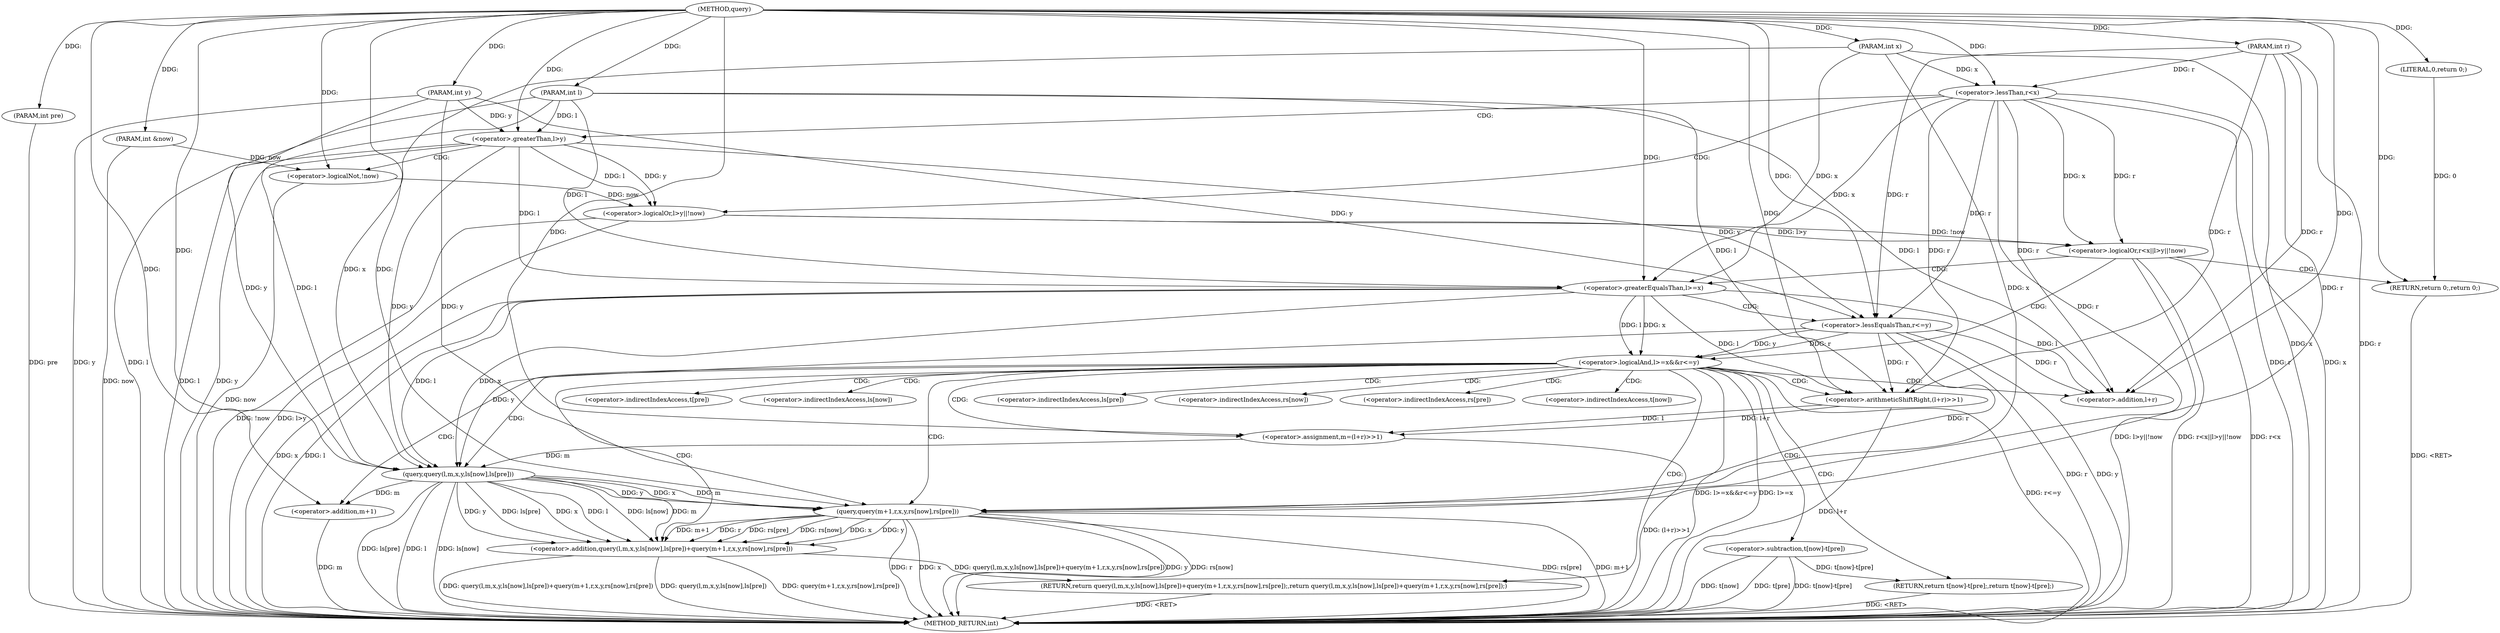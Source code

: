 digraph "query" {  
"1000439" [label = "(METHOD,query)" ]
"1000510" [label = "(METHOD_RETURN,int)" ]
"1000440" [label = "(PARAM,int l)" ]
"1000441" [label = "(PARAM,int r)" ]
"1000442" [label = "(PARAM,int x)" ]
"1000443" [label = "(PARAM,int y)" ]
"1000444" [label = "(PARAM,int &now)" ]
"1000445" [label = "(PARAM,int pre)" ]
"1000477" [label = "(<operator>.assignment,m=(l+r)>>1)" ]
"1000484" [label = "(RETURN,return query(l,m,x,y,ls[now],ls[pre])+query(m+1,r,x,y,rs[now],rs[pre]);,return query(l,m,x,y,ls[now],ls[pre])+query(m+1,r,x,y,rs[now],rs[pre]);)" ]
"1000448" [label = "(<operator>.logicalOr,r<x||l>y||!now)" ]
"1000458" [label = "(RETURN,return 0;,return 0;)" ]
"1000461" [label = "(<operator>.logicalAnd,l>=x&&r<=y)" ]
"1000468" [label = "(RETURN,return t[now]-t[pre];,return t[now]-t[pre];)" ]
"1000485" [label = "(<operator>.addition,query(l,m,x,y,ls[now],ls[pre])+query(m+1,r,x,y,rs[now],rs[pre]))" ]
"1000459" [label = "(LITERAL,0,return 0;)" ]
"1000469" [label = "(<operator>.subtraction,t[now]-t[pre])" ]
"1000479" [label = "(<operator>.arithmeticShiftRight,(l+r)>>1)" ]
"1000449" [label = "(<operator>.lessThan,r<x)" ]
"1000452" [label = "(<operator>.logicalOr,l>y||!now)" ]
"1000462" [label = "(<operator>.greaterEqualsThan,l>=x)" ]
"1000465" [label = "(<operator>.lessEqualsThan,r<=y)" ]
"1000480" [label = "(<operator>.addition,l+r)" ]
"1000486" [label = "(query,query(l,m,x,y,ls[now],ls[pre]))" ]
"1000497" [label = "(query,query(m+1,r,x,y,rs[now],rs[pre]))" ]
"1000453" [label = "(<operator>.greaterThan,l>y)" ]
"1000456" [label = "(<operator>.logicalNot,!now)" ]
"1000498" [label = "(<operator>.addition,m+1)" ]
"1000470" [label = "(<operator>.indirectIndexAccess,t[now])" ]
"1000473" [label = "(<operator>.indirectIndexAccess,t[pre])" ]
"1000491" [label = "(<operator>.indirectIndexAccess,ls[now])" ]
"1000494" [label = "(<operator>.indirectIndexAccess,ls[pre])" ]
"1000504" [label = "(<operator>.indirectIndexAccess,rs[now])" ]
"1000507" [label = "(<operator>.indirectIndexAccess,rs[pre])" ]
  "1000468" -> "1000510"  [ label = "DDG: <RET>"] 
  "1000440" -> "1000510"  [ label = "DDG: l"] 
  "1000441" -> "1000510"  [ label = "DDG: r"] 
  "1000442" -> "1000510"  [ label = "DDG: x"] 
  "1000443" -> "1000510"  [ label = "DDG: y"] 
  "1000444" -> "1000510"  [ label = "DDG: now"] 
  "1000445" -> "1000510"  [ label = "DDG: pre"] 
  "1000449" -> "1000510"  [ label = "DDG: r"] 
  "1000449" -> "1000510"  [ label = "DDG: x"] 
  "1000448" -> "1000510"  [ label = "DDG: r<x"] 
  "1000453" -> "1000510"  [ label = "DDG: l"] 
  "1000453" -> "1000510"  [ label = "DDG: y"] 
  "1000452" -> "1000510"  [ label = "DDG: l>y"] 
  "1000456" -> "1000510"  [ label = "DDG: now"] 
  "1000452" -> "1000510"  [ label = "DDG: !now"] 
  "1000448" -> "1000510"  [ label = "DDG: l>y||!now"] 
  "1000448" -> "1000510"  [ label = "DDG: r<x||l>y||!now"] 
  "1000462" -> "1000510"  [ label = "DDG: l"] 
  "1000462" -> "1000510"  [ label = "DDG: x"] 
  "1000461" -> "1000510"  [ label = "DDG: l>=x"] 
  "1000465" -> "1000510"  [ label = "DDG: r"] 
  "1000465" -> "1000510"  [ label = "DDG: y"] 
  "1000461" -> "1000510"  [ label = "DDG: r<=y"] 
  "1000461" -> "1000510"  [ label = "DDG: l>=x&&r<=y"] 
  "1000479" -> "1000510"  [ label = "DDG: l+r"] 
  "1000477" -> "1000510"  [ label = "DDG: (l+r)>>1"] 
  "1000486" -> "1000510"  [ label = "DDG: l"] 
  "1000486" -> "1000510"  [ label = "DDG: ls[now]"] 
  "1000486" -> "1000510"  [ label = "DDG: ls[pre]"] 
  "1000485" -> "1000510"  [ label = "DDG: query(l,m,x,y,ls[now],ls[pre])"] 
  "1000498" -> "1000510"  [ label = "DDG: m"] 
  "1000497" -> "1000510"  [ label = "DDG: m+1"] 
  "1000497" -> "1000510"  [ label = "DDG: r"] 
  "1000497" -> "1000510"  [ label = "DDG: x"] 
  "1000497" -> "1000510"  [ label = "DDG: y"] 
  "1000497" -> "1000510"  [ label = "DDG: rs[now]"] 
  "1000497" -> "1000510"  [ label = "DDG: rs[pre]"] 
  "1000485" -> "1000510"  [ label = "DDG: query(m+1,r,x,y,rs[now],rs[pre])"] 
  "1000485" -> "1000510"  [ label = "DDG: query(l,m,x,y,ls[now],ls[pre])+query(m+1,r,x,y,rs[now],rs[pre])"] 
  "1000469" -> "1000510"  [ label = "DDG: t[now]"] 
  "1000469" -> "1000510"  [ label = "DDG: t[pre]"] 
  "1000469" -> "1000510"  [ label = "DDG: t[now]-t[pre]"] 
  "1000484" -> "1000510"  [ label = "DDG: <RET>"] 
  "1000458" -> "1000510"  [ label = "DDG: <RET>"] 
  "1000439" -> "1000440"  [ label = "DDG: "] 
  "1000439" -> "1000441"  [ label = "DDG: "] 
  "1000439" -> "1000442"  [ label = "DDG: "] 
  "1000439" -> "1000443"  [ label = "DDG: "] 
  "1000439" -> "1000444"  [ label = "DDG: "] 
  "1000439" -> "1000445"  [ label = "DDG: "] 
  "1000479" -> "1000477"  [ label = "DDG: 1"] 
  "1000479" -> "1000477"  [ label = "DDG: l+r"] 
  "1000485" -> "1000484"  [ label = "DDG: query(l,m,x,y,ls[now],ls[pre])+query(m+1,r,x,y,rs[now],rs[pre])"] 
  "1000459" -> "1000458"  [ label = "DDG: 0"] 
  "1000439" -> "1000458"  [ label = "DDG: "] 
  "1000469" -> "1000468"  [ label = "DDG: t[now]-t[pre]"] 
  "1000439" -> "1000477"  [ label = "DDG: "] 
  "1000497" -> "1000485"  [ label = "DDG: rs[now]"] 
  "1000497" -> "1000485"  [ label = "DDG: y"] 
  "1000497" -> "1000485"  [ label = "DDG: m+1"] 
  "1000497" -> "1000485"  [ label = "DDG: x"] 
  "1000497" -> "1000485"  [ label = "DDG: r"] 
  "1000497" -> "1000485"  [ label = "DDG: rs[pre]"] 
  "1000486" -> "1000485"  [ label = "DDG: ls[now]"] 
  "1000486" -> "1000485"  [ label = "DDG: m"] 
  "1000486" -> "1000485"  [ label = "DDG: y"] 
  "1000486" -> "1000485"  [ label = "DDG: ls[pre]"] 
  "1000486" -> "1000485"  [ label = "DDG: x"] 
  "1000486" -> "1000485"  [ label = "DDG: l"] 
  "1000449" -> "1000448"  [ label = "DDG: x"] 
  "1000449" -> "1000448"  [ label = "DDG: r"] 
  "1000452" -> "1000448"  [ label = "DDG: l>y"] 
  "1000452" -> "1000448"  [ label = "DDG: !now"] 
  "1000439" -> "1000459"  [ label = "DDG: "] 
  "1000462" -> "1000461"  [ label = "DDG: x"] 
  "1000462" -> "1000461"  [ label = "DDG: l"] 
  "1000465" -> "1000461"  [ label = "DDG: y"] 
  "1000465" -> "1000461"  [ label = "DDG: r"] 
  "1000462" -> "1000479"  [ label = "DDG: l"] 
  "1000440" -> "1000479"  [ label = "DDG: l"] 
  "1000439" -> "1000479"  [ label = "DDG: "] 
  "1000449" -> "1000479"  [ label = "DDG: r"] 
  "1000465" -> "1000479"  [ label = "DDG: r"] 
  "1000441" -> "1000479"  [ label = "DDG: r"] 
  "1000441" -> "1000449"  [ label = "DDG: r"] 
  "1000439" -> "1000449"  [ label = "DDG: "] 
  "1000442" -> "1000449"  [ label = "DDG: x"] 
  "1000453" -> "1000452"  [ label = "DDG: y"] 
  "1000453" -> "1000452"  [ label = "DDG: l"] 
  "1000456" -> "1000452"  [ label = "DDG: now"] 
  "1000453" -> "1000462"  [ label = "DDG: l"] 
  "1000440" -> "1000462"  [ label = "DDG: l"] 
  "1000439" -> "1000462"  [ label = "DDG: "] 
  "1000449" -> "1000462"  [ label = "DDG: x"] 
  "1000442" -> "1000462"  [ label = "DDG: x"] 
  "1000449" -> "1000465"  [ label = "DDG: r"] 
  "1000441" -> "1000465"  [ label = "DDG: r"] 
  "1000439" -> "1000465"  [ label = "DDG: "] 
  "1000453" -> "1000465"  [ label = "DDG: y"] 
  "1000443" -> "1000465"  [ label = "DDG: y"] 
  "1000462" -> "1000480"  [ label = "DDG: l"] 
  "1000440" -> "1000480"  [ label = "DDG: l"] 
  "1000439" -> "1000480"  [ label = "DDG: "] 
  "1000449" -> "1000480"  [ label = "DDG: r"] 
  "1000465" -> "1000480"  [ label = "DDG: r"] 
  "1000441" -> "1000480"  [ label = "DDG: r"] 
  "1000440" -> "1000486"  [ label = "DDG: l"] 
  "1000439" -> "1000486"  [ label = "DDG: "] 
  "1000462" -> "1000486"  [ label = "DDG: l"] 
  "1000477" -> "1000486"  [ label = "DDG: m"] 
  "1000453" -> "1000486"  [ label = "DDG: y"] 
  "1000465" -> "1000486"  [ label = "DDG: y"] 
  "1000443" -> "1000486"  [ label = "DDG: y"] 
  "1000462" -> "1000486"  [ label = "DDG: x"] 
  "1000442" -> "1000486"  [ label = "DDG: x"] 
  "1000486" -> "1000497"  [ label = "DDG: y"] 
  "1000443" -> "1000497"  [ label = "DDG: y"] 
  "1000439" -> "1000497"  [ label = "DDG: "] 
  "1000486" -> "1000497"  [ label = "DDG: x"] 
  "1000442" -> "1000497"  [ label = "DDG: x"] 
  "1000441" -> "1000497"  [ label = "DDG: r"] 
  "1000449" -> "1000497"  [ label = "DDG: r"] 
  "1000465" -> "1000497"  [ label = "DDG: r"] 
  "1000486" -> "1000497"  [ label = "DDG: m"] 
  "1000440" -> "1000453"  [ label = "DDG: l"] 
  "1000439" -> "1000453"  [ label = "DDG: "] 
  "1000443" -> "1000453"  [ label = "DDG: y"] 
  "1000444" -> "1000456"  [ label = "DDG: now"] 
  "1000439" -> "1000456"  [ label = "DDG: "] 
  "1000486" -> "1000498"  [ label = "DDG: m"] 
  "1000439" -> "1000498"  [ label = "DDG: "] 
  "1000448" -> "1000461"  [ label = "CDG: "] 
  "1000448" -> "1000462"  [ label = "CDG: "] 
  "1000448" -> "1000458"  [ label = "CDG: "] 
  "1000461" -> "1000491"  [ label = "CDG: "] 
  "1000461" -> "1000473"  [ label = "CDG: "] 
  "1000461" -> "1000494"  [ label = "CDG: "] 
  "1000461" -> "1000485"  [ label = "CDG: "] 
  "1000461" -> "1000479"  [ label = "CDG: "] 
  "1000461" -> "1000486"  [ label = "CDG: "] 
  "1000461" -> "1000504"  [ label = "CDG: "] 
  "1000461" -> "1000498"  [ label = "CDG: "] 
  "1000461" -> "1000477"  [ label = "CDG: "] 
  "1000461" -> "1000497"  [ label = "CDG: "] 
  "1000461" -> "1000469"  [ label = "CDG: "] 
  "1000461" -> "1000484"  [ label = "CDG: "] 
  "1000461" -> "1000470"  [ label = "CDG: "] 
  "1000461" -> "1000507"  [ label = "CDG: "] 
  "1000461" -> "1000468"  [ label = "CDG: "] 
  "1000461" -> "1000480"  [ label = "CDG: "] 
  "1000449" -> "1000453"  [ label = "CDG: "] 
  "1000449" -> "1000452"  [ label = "CDG: "] 
  "1000462" -> "1000465"  [ label = "CDG: "] 
  "1000453" -> "1000456"  [ label = "CDG: "] 
}
